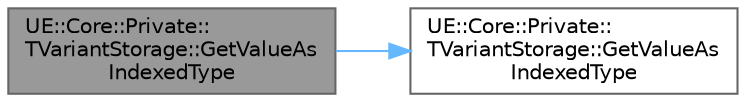 digraph "UE::Core::Private::TVariantStorage::GetValueAsIndexedType"
{
 // INTERACTIVE_SVG=YES
 // LATEX_PDF_SIZE
  bgcolor="transparent";
  edge [fontname=Helvetica,fontsize=10,labelfontname=Helvetica,labelfontsize=10];
  node [fontname=Helvetica,fontsize=10,shape=box,height=0.2,width=0.4];
  rankdir="LR";
  Node1 [id="Node000001",label="UE::Core::Private::\lTVariantStorage::GetValueAs\lIndexedType",height=0.2,width=0.4,color="gray40", fillcolor="grey60", style="filled", fontcolor="black",tooltip="Interpret the underlying data as the type in the variant parameter pack at the compile-time index."];
  Node1 -> Node2 [id="edge1_Node000001_Node000002",color="steelblue1",style="solid",tooltip=" "];
  Node2 [id="Node000002",label="UE::Core::Private::\lTVariantStorage::GetValueAs\lIndexedType",height=0.2,width=0.4,color="grey40", fillcolor="white", style="filled",URL="$db/dfa/structUE_1_1Core_1_1Private_1_1TVariantStorage.html#af7e34334dff57771cece3be6eb172df4",tooltip="Interpret the underlying data as the type in the variant parameter pack at the compile-time index."];
}
